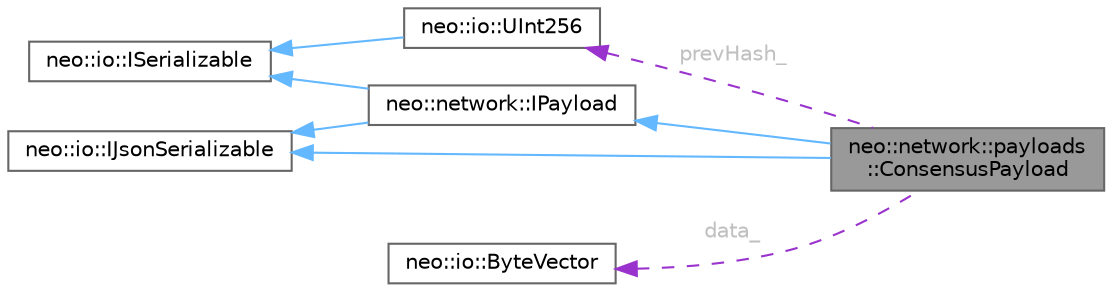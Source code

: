 digraph "neo::network::payloads::ConsensusPayload"
{
 // LATEX_PDF_SIZE
  bgcolor="transparent";
  edge [fontname=Helvetica,fontsize=10,labelfontname=Helvetica,labelfontsize=10];
  node [fontname=Helvetica,fontsize=10,shape=box,height=0.2,width=0.4];
  rankdir="LR";
  Node1 [id="Node000001",label="neo::network::payloads\l::ConsensusPayload",height=0.2,width=0.4,color="gray40", fillcolor="grey60", style="filled", fontcolor="black",tooltip="Represents a consensus payload."];
  Node2 -> Node1 [id="edge1_Node000001_Node000002",dir="back",color="steelblue1",style="solid",tooltip=" "];
  Node2 [id="Node000002",label="neo::network::IPayload",height=0.2,width=0.4,color="gray40", fillcolor="white", style="filled",URL="$classneo_1_1network_1_1_i_payload.html",tooltip="Interface for message payloads."];
  Node3 -> Node2 [id="edge2_Node000002_Node000003",dir="back",color="steelblue1",style="solid",tooltip=" "];
  Node3 [id="Node000003",label="neo::io::ISerializable",height=0.2,width=0.4,color="gray40", fillcolor="white", style="filled",URL="$classneo_1_1io_1_1_i_serializable.html",tooltip="Interface for objects that can be serialized/deserialized."];
  Node4 -> Node2 [id="edge3_Node000002_Node000004",dir="back",color="steelblue1",style="solid",tooltip=" "];
  Node4 [id="Node000004",label="neo::io::IJsonSerializable",height=0.2,width=0.4,color="gray40", fillcolor="white", style="filled",URL="$classneo_1_1io_1_1_i_json_serializable.html",tooltip="Interface for objects that can be serialized/deserialized to/from JSON."];
  Node4 -> Node1 [id="edge4_Node000001_Node000004",dir="back",color="steelblue1",style="solid",tooltip=" "];
  Node5 -> Node1 [id="edge5_Node000001_Node000005",dir="back",color="darkorchid3",style="dashed",tooltip=" ",label=<<TABLE CELLBORDER="0" BORDER="0"><TR><TD VALIGN="top" ALIGN="LEFT" CELLPADDING="1" CELLSPACING="0">prevHash_</TD></TR>
</TABLE>> ,fontcolor="grey" ];
  Node5 [id="Node000005",label="neo::io::UInt256",height=0.2,width=0.4,color="gray40", fillcolor="white", style="filled",URL="$classneo_1_1io_1_1_u_int256.html",tooltip="Represents a 256-bit unsigned integer."];
  Node3 -> Node5 [id="edge6_Node000005_Node000003",dir="back",color="steelblue1",style="solid",tooltip=" "];
  Node6 -> Node1 [id="edge7_Node000001_Node000006",dir="back",color="darkorchid3",style="dashed",tooltip=" ",label=<<TABLE CELLBORDER="0" BORDER="0"><TR><TD VALIGN="top" ALIGN="LEFT" CELLPADDING="1" CELLSPACING="0">data_</TD></TR>
</TABLE>> ,fontcolor="grey" ];
  Node6 [id="Node000006",label="neo::io::ByteVector",height=0.2,width=0.4,color="gray40", fillcolor="white", style="filled",URL="$classneo_1_1io_1_1_byte_vector.html",tooltip="A mutable byte array with efficient operations."];
}
